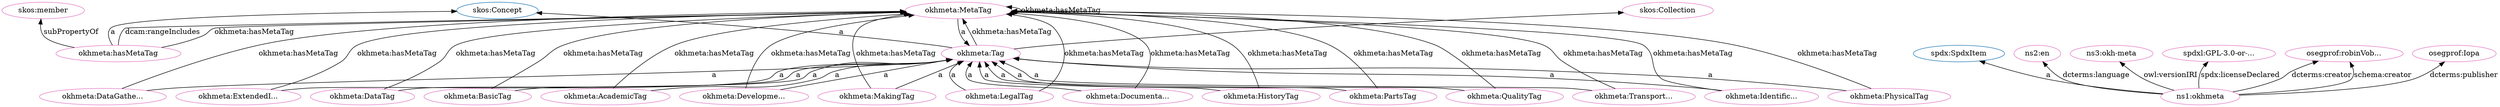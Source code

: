 digraph G {
  rankdir=BT
  node[height=.3]
"http://www.w3.org/2004/02/skos/core#Concept" [fillcolor="#1f77b4" color="#1f77b4" label="skos:Concept"]
"http://spdx.org/rdf/terms#SpdxItem" [fillcolor="#1f77b4" color="#1f77b4" label="spdx:SpdxItem"]
"http://w3id.org/oseg/ont/okhmeta#Tag" [fillcolor="#1f77b4" color="#1f77b4" label="okhmeta:Tag"]
"http://www.w3.org/2004/02/skos/core#Collection" [fillcolor="#1f77b4" color="#1f77b4" label="skos:Collection"]
"http://www.w3.org/2004/02/skos/core#Collection" [fillcolor="#e377c2" color="#e377c2" label="skos:Collection"]
"http://w3id.org/oseg/ont/okhmeta#MetaTag" [fillcolor="#e377c2" color="#e377c2" label="okhmeta:MetaTag"]
"http://w3id.org/oseg/ont/okhmeta#HistoryTag" [fillcolor="#e377c2" color="#e377c2" label="okhmeta:HistoryTag"]
"http://w3id.org/oseg/ont/okhmeta#hasMetaTag" [fillcolor="#e377c2" color="#e377c2" label="okhmeta:hasMetaTag"]
"http://w3id.org/oseg/ont/okhmeta" [fillcolor="#e377c2" color="#e377c2" label="ns1:okhmeta"]
"http://w3id.org/oseg/ont/okhmeta#MakingTag" [fillcolor="#e377c2" color="#e377c2" label="okhmeta:MakingTag"]
"http://w3id.org/oseg/ont/okhmeta#PhysicalTag" [fillcolor="#e377c2" color="#e377c2" label="okhmeta:PhysicalTag"]
"http://w3id.org/oseg/ont/okhmeta#PartsTag" [fillcolor="#e377c2" color="#e377c2" label="okhmeta:PartsTag"]
"http://w3id.org/oseg/ont/okhmeta#QualityTag" [fillcolor="#e377c2" color="#e377c2" label="okhmeta:QualityTag"]
"http://id.loc.gov/vocabulary/iso639-1/en" [fillcolor="#e377c2" color="#e377c2" label="ns2:en"]
"http://w3id.org/oseg/ont/okhmeta#ExtendedInfoTag" [fillcolor="#e377c2" color="#e377c2" label="okhmeta:ExtendedI..."]
"http://w3id.org/oseg/ont/okhmeta#IdentificationTag" [fillcolor="#e377c2" color="#e377c2" label="okhmeta:Identific..."]
"http://w3id.org/oseg/ont/1.1.0/okh-meta" [fillcolor="#e377c2" color="#e377c2" label="ns3:okh-meta"]
"http://w3id.org/oseg/ont/okhmeta#TransportationTag" [fillcolor="#e377c2" color="#e377c2" label="okhmeta:Transport..."]
"http://w3id.org/oseg/ont/okhmeta#BasicTag" [fillcolor="#e377c2" color="#e377c2" label="okhmeta:BasicTag"]
"http://w3id.org/oseg/ont/okhmeta#Tag" [fillcolor="#e377c2" color="#e377c2" label="okhmeta:Tag"]
"http://w3id.org/oseg/ont/okhmeta#DocumentationTag" [fillcolor="#e377c2" color="#e377c2" label="okhmeta:Documenta..."]
"http://w3id.org/oseg/ont/okhmeta#AcademicTag" [fillcolor="#e377c2" color="#e377c2" label="okhmeta:AcademicTag"]
"http://spdx.org/licenses/GPL-3.0-or-later" [fillcolor="#e377c2" color="#e377c2" label="spdxl:GPL-3.0-or-..."]
"http://w3id.org/oseg/ont/okhmeta#DataGatheringTag" [fillcolor="#e377c2" color="#e377c2" label="okhmeta:DataGathe..."]
"http://w3id.org/oseg/ont/okhmeta#LegalTag" [fillcolor="#e377c2" color="#e377c2" label="okhmeta:LegalTag"]
"http://w3id.org/oseg/ont/okhmeta#DataTag" [fillcolor="#e377c2" color="#e377c2" label="okhmeta:DataTag"]
"http://w3id.org/oseg/ont/oseg-profiles#robinVobruba" [fillcolor="#e377c2" color="#e377c2" label="osegprof:robinVob..."]
"http://w3id.org/oseg/ont/oseg-profiles#Iopa" [fillcolor="#e377c2" color="#e377c2" label="osegprof:Iopa"]
"http://w3id.org/oseg/ont/okhmeta#DevelopmentTag" [fillcolor="#e377c2" color="#e377c2" label="okhmeta:Developme..."]
"http://www.w3.org/2004/02/skos/core#member" [fillcolor="#e377c2" color="#e377c2" label="skos:member"]
  "http://w3id.org/oseg/ont/okhmeta#Tag" -> "http://www.w3.org/2004/02/skos/core#Collection" [label=""]
  "http://w3id.org/oseg/ont/okhmeta#DocumentationTag" -> "http://w3id.org/oseg/ont/okhmeta#MetaTag" [label="okhmeta:hasMetaTag"]
  "http://w3id.org/oseg/ont/okhmeta#HistoryTag" -> "http://w3id.org/oseg/ont/okhmeta#Tag" [label="a"]
  "http://w3id.org/oseg/ont/okhmeta#QualityTag" -> "http://w3id.org/oseg/ont/okhmeta#MetaTag" [label="okhmeta:hasMetaTag"]
  "http://w3id.org/oseg/ont/okhmeta#IdentificationTag" -> "http://w3id.org/oseg/ont/okhmeta#MetaTag" [label="okhmeta:hasMetaTag"]
  "http://w3id.org/oseg/ont/okhmeta" -> "http://spdx.org/rdf/terms#SpdxItem" [label="a"]
  "http://w3id.org/oseg/ont/okhmeta#Tag" -> "http://w3id.org/oseg/ont/okhmeta#MetaTag" [label="okhmeta:hasMetaTag"]
  "http://w3id.org/oseg/ont/okhmeta#MetaTag" -> "http://w3id.org/oseg/ont/okhmeta#MetaTag" [label="okhmeta:hasMetaTag"]
  "http://w3id.org/oseg/ont/okhmeta#BasicTag" -> "http://w3id.org/oseg/ont/okhmeta#MetaTag" [label="okhmeta:hasMetaTag"]
  "http://w3id.org/oseg/ont/okhmeta#MakingTag" -> "http://w3id.org/oseg/ont/okhmeta#Tag" [label="a"]
  "http://w3id.org/oseg/ont/okhmeta#QualityTag" -> "http://w3id.org/oseg/ont/okhmeta#Tag" [label="a"]
  "http://w3id.org/oseg/ont/okhmeta#AcademicTag" -> "http://w3id.org/oseg/ont/okhmeta#MetaTag" [label="okhmeta:hasMetaTag"]
  "http://w3id.org/oseg/ont/okhmeta#IdentificationTag" -> "http://w3id.org/oseg/ont/okhmeta#Tag" [label="a"]
  "http://w3id.org/oseg/ont/okhmeta#PartsTag" -> "http://w3id.org/oseg/ont/okhmeta#MetaTag" [label="okhmeta:hasMetaTag"]
  "http://w3id.org/oseg/ont/okhmeta#ExtendedInfoTag" -> "http://w3id.org/oseg/ont/okhmeta#MetaTag" [label="okhmeta:hasMetaTag"]
  "http://w3id.org/oseg/ont/okhmeta#BasicTag" -> "http://w3id.org/oseg/ont/okhmeta#Tag" [label="a"]
  "http://w3id.org/oseg/ont/okhmeta#Tag" -> "http://www.w3.org/2004/02/skos/core#Concept" [label="a"]
  "http://w3id.org/oseg/ont/okhmeta#hasMetaTag" -> "http://w3id.org/oseg/ont/okhmeta#MetaTag" [label="okhmeta:hasMetaTag"]
  "http://w3id.org/oseg/ont/okhmeta#AcademicTag" -> "http://w3id.org/oseg/ont/okhmeta#Tag" [label="a"]
  "http://w3id.org/oseg/ont/okhmeta#DataGatheringTag" -> "http://w3id.org/oseg/ont/okhmeta#Tag" [label="a"]
  "http://w3id.org/oseg/ont/okhmeta#hasMetaTag" -> "http://www.w3.org/2004/02/skos/core#member" [label="subPropertyOf"]
  "http://w3id.org/oseg/ont/okhmeta#PhysicalTag" -> "http://w3id.org/oseg/ont/okhmeta#MetaTag" [label="okhmeta:hasMetaTag"]
  "http://w3id.org/oseg/ont/okhmeta#DataTag" -> "http://w3id.org/oseg/ont/okhmeta#MetaTag" [label="okhmeta:hasMetaTag"]
  "http://w3id.org/oseg/ont/okhmeta#hasMetaTag" -> "http://w3id.org/oseg/ont/okhmeta#MetaTag" [label="dcam:rangeIncludes"]
  "http://w3id.org/oseg/ont/okhmeta#DataGatheringTag" -> "http://w3id.org/oseg/ont/okhmeta#MetaTag" [label="okhmeta:hasMetaTag"]
  "http://w3id.org/oseg/ont/okhmeta#hasMetaTag" -> "http://www.w3.org/2004/02/skos/core#Concept" [label="a"]
  "http://w3id.org/oseg/ont/okhmeta#HistoryTag" -> "http://w3id.org/oseg/ont/okhmeta#MetaTag" [label="okhmeta:hasMetaTag"]
  "http://w3id.org/oseg/ont/okhmeta#PhysicalTag" -> "http://w3id.org/oseg/ont/okhmeta#Tag" [label="a"]
  "http://w3id.org/oseg/ont/okhmeta#PartsTag" -> "http://w3id.org/oseg/ont/okhmeta#Tag" [label="a"]
  "http://w3id.org/oseg/ont/okhmeta" -> "http://id.loc.gov/vocabulary/iso639-1/en" [label="dcterms:language"]
  "http://w3id.org/oseg/ont/okhmeta#ExtendedInfoTag" -> "http://w3id.org/oseg/ont/okhmeta#Tag" [label="a"]
  "http://w3id.org/oseg/ont/okhmeta#MakingTag" -> "http://w3id.org/oseg/ont/okhmeta#MetaTag" [label="okhmeta:hasMetaTag"]
  "http://w3id.org/oseg/ont/okhmeta#LegalTag" -> "http://w3id.org/oseg/ont/okhmeta#MetaTag" [label="okhmeta:hasMetaTag"]
  "http://w3id.org/oseg/ont/okhmeta" -> "http://w3id.org/oseg/ont/1.1.0/okh-meta" [label="owl:versionIRI"]
  "http://w3id.org/oseg/ont/okhmeta#TransportationTag" -> "http://w3id.org/oseg/ont/okhmeta#Tag" [label="a"]
  "http://w3id.org/oseg/ont/okhmeta#DevelopmentTag" -> "http://w3id.org/oseg/ont/okhmeta#MetaTag" [label="okhmeta:hasMetaTag"]
  "http://w3id.org/oseg/ont/okhmeta#DocumentationTag" -> "http://w3id.org/oseg/ont/okhmeta#Tag" [label="a"]
  "http://w3id.org/oseg/ont/okhmeta" -> "http://spdx.org/licenses/GPL-3.0-or-later" [label="spdx:licenseDeclared"]
  "http://w3id.org/oseg/ont/okhmeta#LegalTag" -> "http://w3id.org/oseg/ont/okhmeta#Tag" [label="a"]
  "http://w3id.org/oseg/ont/okhmeta#DataTag" -> "http://w3id.org/oseg/ont/okhmeta#Tag" [label="a"]
  "http://w3id.org/oseg/ont/okhmeta" -> "http://w3id.org/oseg/ont/oseg-profiles#robinVobruba" [label="dcterms:creator"]
  "http://w3id.org/oseg/ont/okhmeta#TransportationTag" -> "http://w3id.org/oseg/ont/okhmeta#MetaTag" [label="okhmeta:hasMetaTag"]
  "http://w3id.org/oseg/ont/okhmeta" -> "http://w3id.org/oseg/ont/oseg-profiles#robinVobruba" [label="schema:creator"]
  "http://w3id.org/oseg/ont/okhmeta" -> "http://w3id.org/oseg/ont/oseg-profiles#Iopa" [label="dcterms:publisher"]
  "http://w3id.org/oseg/ont/okhmeta#DevelopmentTag" -> "http://w3id.org/oseg/ont/okhmeta#Tag" [label="a"]
  "http://w3id.org/oseg/ont/okhmeta#MetaTag" -> "http://w3id.org/oseg/ont/okhmeta#Tag" [label="a"]
}
